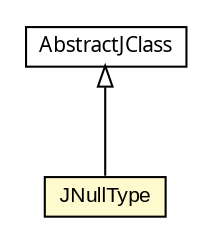 #!/usr/local/bin/dot
#
# Class diagram 
# Generated by UMLGraph version 5.1 (http://www.umlgraph.org/)
#

digraph G {
	edge [fontname="arial",fontsize=10,labelfontname="arial",labelfontsize=10];
	node [fontname="arial",fontsize=10,shape=plaintext];
	nodesep=0.25;
	ranksep=0.5;
	// com.helger.jcodemodel.JNullType
	c3617 [label=<<table title="com.helger.jcodemodel.JNullType" border="0" cellborder="1" cellspacing="0" cellpadding="2" port="p" bgcolor="lemonChiffon" href="./JNullType.html">
		<tr><td><table border="0" cellspacing="0" cellpadding="1">
<tr><td align="center" balign="center"> JNullType </td></tr>
		</table></td></tr>
		</table>>, fontname="arial", fontcolor="black", fontsize=10.0];
	// com.helger.jcodemodel.AbstractJClass
	c3687 [label=<<table title="com.helger.jcodemodel.AbstractJClass" border="0" cellborder="1" cellspacing="0" cellpadding="2" port="p" href="./AbstractJClass.html">
		<tr><td><table border="0" cellspacing="0" cellpadding="1">
<tr><td align="center" balign="center"><font face="ariali"> AbstractJClass </font></td></tr>
		</table></td></tr>
		</table>>, fontname="arial", fontcolor="black", fontsize=10.0];
	//com.helger.jcodemodel.JNullType extends com.helger.jcodemodel.AbstractJClass
	c3687:p -> c3617:p [dir=back,arrowtail=empty];
}

